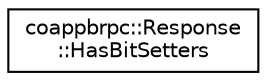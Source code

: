digraph "Graphical Class Hierarchy"
{
  edge [fontname="Helvetica",fontsize="10",labelfontname="Helvetica",labelfontsize="10"];
  node [fontname="Helvetica",fontsize="10",shape=record];
  rankdir="LR";
  Node0 [label="coappbrpc::Response\l::HasBitSetters",height=0.2,width=0.4,color="black", fillcolor="white", style="filled",URL="$classcoappbrpc_1_1Response_1_1HasBitSetters.html"];
}
